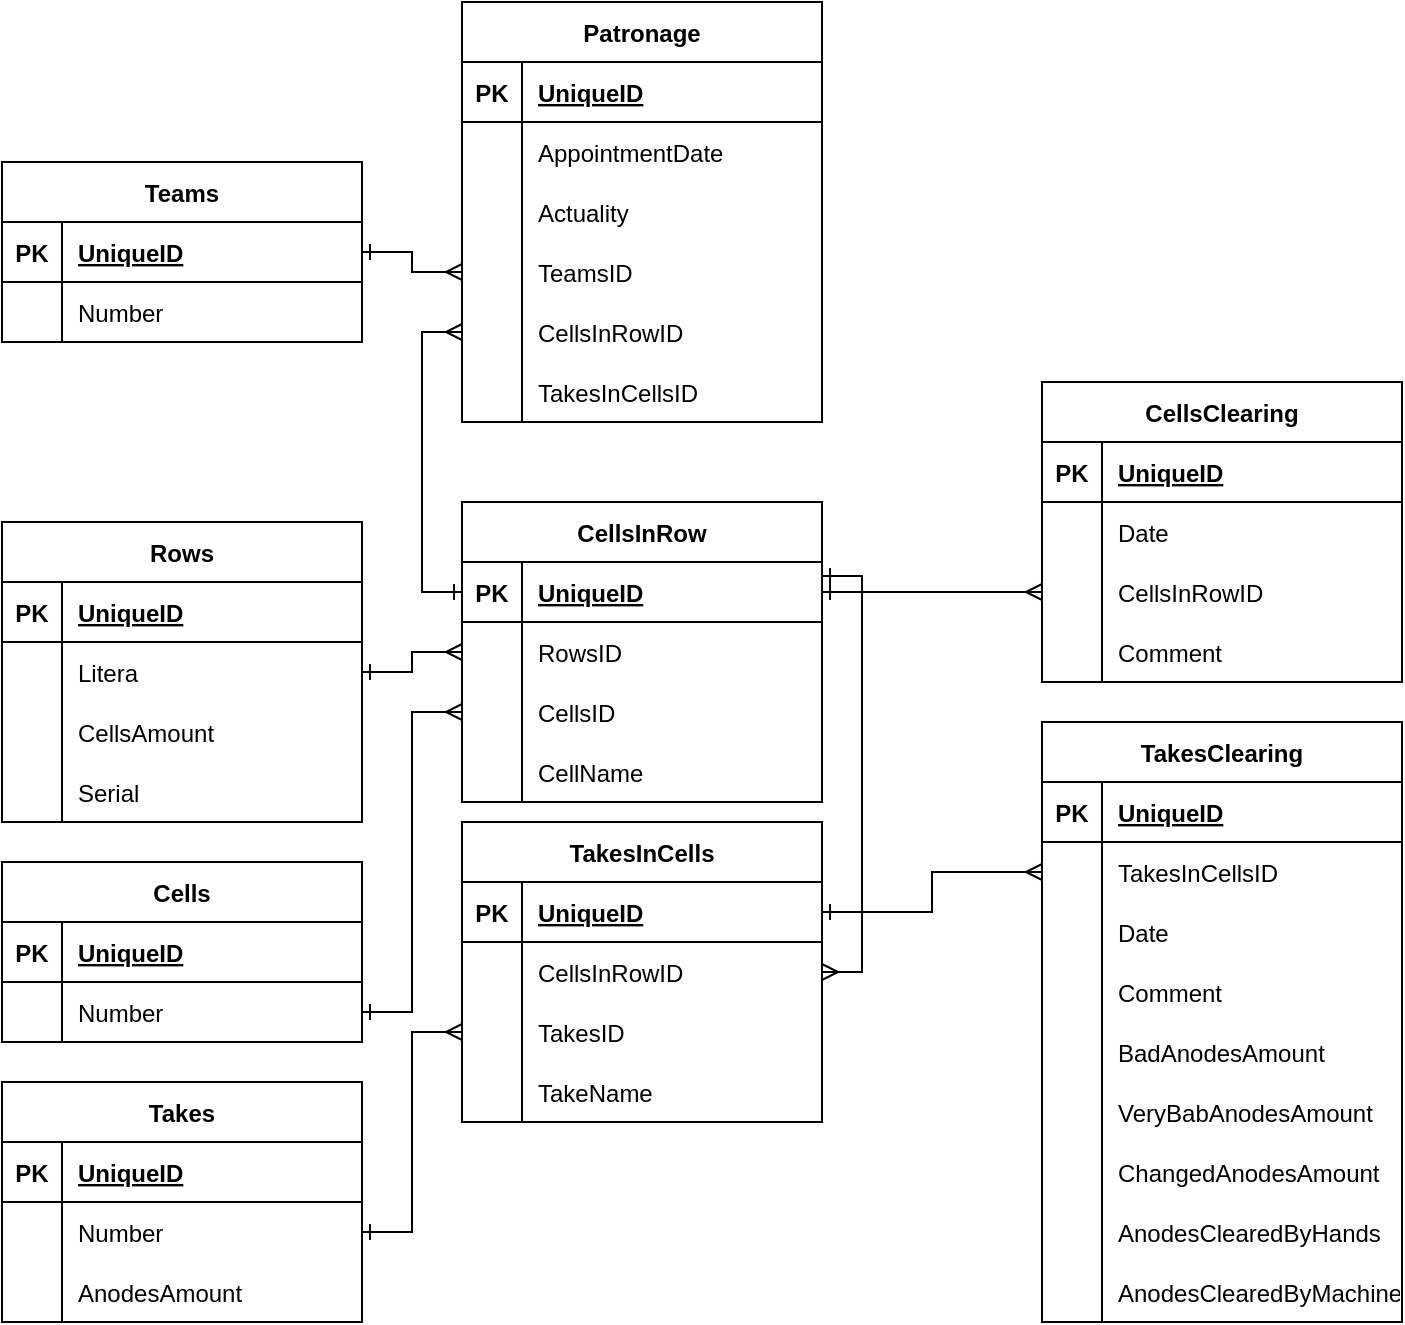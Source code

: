 <mxfile version="20.8.1" type="device"><diagram id="HlUlY2rUnMp3ZraIt11Z" name="Page-1"><mxGraphModel dx="2284" dy="1905" grid="1" gridSize="10" guides="1" tooltips="1" connect="1" arrows="1" fold="1" page="1" pageScale="1" pageWidth="850" pageHeight="1100" math="0" shadow="0"><root><mxCell id="0"/><mxCell id="1" parent="0"/><mxCell id="KPAQD9oM1XThjq1YBD4C-39" value="Rows" style="shape=table;startSize=30;container=1;collapsible=1;childLayout=tableLayout;fixedRows=1;rowLines=0;fontStyle=1;align=center;resizeLast=1;" vertex="1" parent="1"><mxGeometry x="-280" y="20" width="180" height="150" as="geometry"/></mxCell><mxCell id="KPAQD9oM1XThjq1YBD4C-40" value="" style="shape=tableRow;horizontal=0;startSize=0;swimlaneHead=0;swimlaneBody=0;fillColor=none;collapsible=0;dropTarget=0;points=[[0,0.5],[1,0.5]];portConstraint=eastwest;top=0;left=0;right=0;bottom=1;" vertex="1" parent="KPAQD9oM1XThjq1YBD4C-39"><mxGeometry y="30" width="180" height="30" as="geometry"/></mxCell><mxCell id="KPAQD9oM1XThjq1YBD4C-41" value="PK" style="shape=partialRectangle;connectable=0;fillColor=none;top=0;left=0;bottom=0;right=0;fontStyle=1;overflow=hidden;" vertex="1" parent="KPAQD9oM1XThjq1YBD4C-40"><mxGeometry width="30" height="30" as="geometry"><mxRectangle width="30" height="30" as="alternateBounds"/></mxGeometry></mxCell><mxCell id="KPAQD9oM1XThjq1YBD4C-42" value="UniqueID" style="shape=partialRectangle;connectable=0;fillColor=none;top=0;left=0;bottom=0;right=0;align=left;spacingLeft=6;fontStyle=5;overflow=hidden;" vertex="1" parent="KPAQD9oM1XThjq1YBD4C-40"><mxGeometry x="30" width="150" height="30" as="geometry"><mxRectangle width="150" height="30" as="alternateBounds"/></mxGeometry></mxCell><mxCell id="KPAQD9oM1XThjq1YBD4C-43" value="" style="shape=tableRow;horizontal=0;startSize=0;swimlaneHead=0;swimlaneBody=0;fillColor=none;collapsible=0;dropTarget=0;points=[[0,0.5],[1,0.5]];portConstraint=eastwest;top=0;left=0;right=0;bottom=0;" vertex="1" parent="KPAQD9oM1XThjq1YBD4C-39"><mxGeometry y="60" width="180" height="30" as="geometry"/></mxCell><mxCell id="KPAQD9oM1XThjq1YBD4C-44" value="" style="shape=partialRectangle;connectable=0;fillColor=none;top=0;left=0;bottom=0;right=0;editable=1;overflow=hidden;" vertex="1" parent="KPAQD9oM1XThjq1YBD4C-43"><mxGeometry width="30" height="30" as="geometry"><mxRectangle width="30" height="30" as="alternateBounds"/></mxGeometry></mxCell><mxCell id="KPAQD9oM1XThjq1YBD4C-45" value="Litera" style="shape=partialRectangle;connectable=0;fillColor=none;top=0;left=0;bottom=0;right=0;align=left;spacingLeft=6;overflow=hidden;" vertex="1" parent="KPAQD9oM1XThjq1YBD4C-43"><mxGeometry x="30" width="150" height="30" as="geometry"><mxRectangle width="150" height="30" as="alternateBounds"/></mxGeometry></mxCell><mxCell id="KPAQD9oM1XThjq1YBD4C-46" value="" style="shape=tableRow;horizontal=0;startSize=0;swimlaneHead=0;swimlaneBody=0;fillColor=none;collapsible=0;dropTarget=0;points=[[0,0.5],[1,0.5]];portConstraint=eastwest;top=0;left=0;right=0;bottom=0;" vertex="1" parent="KPAQD9oM1XThjq1YBD4C-39"><mxGeometry y="90" width="180" height="30" as="geometry"/></mxCell><mxCell id="KPAQD9oM1XThjq1YBD4C-47" value="" style="shape=partialRectangle;connectable=0;fillColor=none;top=0;left=0;bottom=0;right=0;editable=1;overflow=hidden;" vertex="1" parent="KPAQD9oM1XThjq1YBD4C-46"><mxGeometry width="30" height="30" as="geometry"><mxRectangle width="30" height="30" as="alternateBounds"/></mxGeometry></mxCell><mxCell id="KPAQD9oM1XThjq1YBD4C-48" value="CellsAmount" style="shape=partialRectangle;connectable=0;fillColor=none;top=0;left=0;bottom=0;right=0;align=left;spacingLeft=6;overflow=hidden;" vertex="1" parent="KPAQD9oM1XThjq1YBD4C-46"><mxGeometry x="30" width="150" height="30" as="geometry"><mxRectangle width="150" height="30" as="alternateBounds"/></mxGeometry></mxCell><mxCell id="KPAQD9oM1XThjq1YBD4C-49" value="" style="shape=tableRow;horizontal=0;startSize=0;swimlaneHead=0;swimlaneBody=0;fillColor=none;collapsible=0;dropTarget=0;points=[[0,0.5],[1,0.5]];portConstraint=eastwest;top=0;left=0;right=0;bottom=0;" vertex="1" parent="KPAQD9oM1XThjq1YBD4C-39"><mxGeometry y="120" width="180" height="30" as="geometry"/></mxCell><mxCell id="KPAQD9oM1XThjq1YBD4C-50" value="" style="shape=partialRectangle;connectable=0;fillColor=none;top=0;left=0;bottom=0;right=0;editable=1;overflow=hidden;" vertex="1" parent="KPAQD9oM1XThjq1YBD4C-49"><mxGeometry width="30" height="30" as="geometry"><mxRectangle width="30" height="30" as="alternateBounds"/></mxGeometry></mxCell><mxCell id="KPAQD9oM1XThjq1YBD4C-51" value="Serial" style="shape=partialRectangle;connectable=0;fillColor=none;top=0;left=0;bottom=0;right=0;align=left;spacingLeft=6;overflow=hidden;" vertex="1" parent="KPAQD9oM1XThjq1YBD4C-49"><mxGeometry x="30" width="150" height="30" as="geometry"><mxRectangle width="150" height="30" as="alternateBounds"/></mxGeometry></mxCell><mxCell id="KPAQD9oM1XThjq1YBD4C-52" value="Cells" style="shape=table;startSize=30;container=1;collapsible=1;childLayout=tableLayout;fixedRows=1;rowLines=0;fontStyle=1;align=center;resizeLast=1;" vertex="1" parent="1"><mxGeometry x="-280" y="190" width="180" height="90" as="geometry"/></mxCell><mxCell id="KPAQD9oM1XThjq1YBD4C-53" value="" style="shape=tableRow;horizontal=0;startSize=0;swimlaneHead=0;swimlaneBody=0;fillColor=none;collapsible=0;dropTarget=0;points=[[0,0.5],[1,0.5]];portConstraint=eastwest;top=0;left=0;right=0;bottom=1;" vertex="1" parent="KPAQD9oM1XThjq1YBD4C-52"><mxGeometry y="30" width="180" height="30" as="geometry"/></mxCell><mxCell id="KPAQD9oM1XThjq1YBD4C-54" value="PK" style="shape=partialRectangle;connectable=0;fillColor=none;top=0;left=0;bottom=0;right=0;fontStyle=1;overflow=hidden;" vertex="1" parent="KPAQD9oM1XThjq1YBD4C-53"><mxGeometry width="30" height="30" as="geometry"><mxRectangle width="30" height="30" as="alternateBounds"/></mxGeometry></mxCell><mxCell id="KPAQD9oM1XThjq1YBD4C-55" value="UniqueID" style="shape=partialRectangle;connectable=0;fillColor=none;top=0;left=0;bottom=0;right=0;align=left;spacingLeft=6;fontStyle=5;overflow=hidden;" vertex="1" parent="KPAQD9oM1XThjq1YBD4C-53"><mxGeometry x="30" width="150" height="30" as="geometry"><mxRectangle width="150" height="30" as="alternateBounds"/></mxGeometry></mxCell><mxCell id="KPAQD9oM1XThjq1YBD4C-56" value="" style="shape=tableRow;horizontal=0;startSize=0;swimlaneHead=0;swimlaneBody=0;fillColor=none;collapsible=0;dropTarget=0;points=[[0,0.5],[1,0.5]];portConstraint=eastwest;top=0;left=0;right=0;bottom=0;" vertex="1" parent="KPAQD9oM1XThjq1YBD4C-52"><mxGeometry y="60" width="180" height="30" as="geometry"/></mxCell><mxCell id="KPAQD9oM1XThjq1YBD4C-57" value="" style="shape=partialRectangle;connectable=0;fillColor=none;top=0;left=0;bottom=0;right=0;editable=1;overflow=hidden;" vertex="1" parent="KPAQD9oM1XThjq1YBD4C-56"><mxGeometry width="30" height="30" as="geometry"><mxRectangle width="30" height="30" as="alternateBounds"/></mxGeometry></mxCell><mxCell id="KPAQD9oM1XThjq1YBD4C-58" value="Number" style="shape=partialRectangle;connectable=0;fillColor=none;top=0;left=0;bottom=0;right=0;align=left;spacingLeft=6;overflow=hidden;" vertex="1" parent="KPAQD9oM1XThjq1YBD4C-56"><mxGeometry x="30" width="150" height="30" as="geometry"><mxRectangle width="150" height="30" as="alternateBounds"/></mxGeometry></mxCell><mxCell id="KPAQD9oM1XThjq1YBD4C-65" value="Takes" style="shape=table;startSize=30;container=1;collapsible=1;childLayout=tableLayout;fixedRows=1;rowLines=0;fontStyle=1;align=center;resizeLast=1;" vertex="1" parent="1"><mxGeometry x="-280" y="300" width="180" height="120" as="geometry"/></mxCell><mxCell id="KPAQD9oM1XThjq1YBD4C-66" value="" style="shape=tableRow;horizontal=0;startSize=0;swimlaneHead=0;swimlaneBody=0;fillColor=none;collapsible=0;dropTarget=0;points=[[0,0.5],[1,0.5]];portConstraint=eastwest;top=0;left=0;right=0;bottom=1;" vertex="1" parent="KPAQD9oM1XThjq1YBD4C-65"><mxGeometry y="30" width="180" height="30" as="geometry"/></mxCell><mxCell id="KPAQD9oM1XThjq1YBD4C-67" value="PK" style="shape=partialRectangle;connectable=0;fillColor=none;top=0;left=0;bottom=0;right=0;fontStyle=1;overflow=hidden;" vertex="1" parent="KPAQD9oM1XThjq1YBD4C-66"><mxGeometry width="30" height="30" as="geometry"><mxRectangle width="30" height="30" as="alternateBounds"/></mxGeometry></mxCell><mxCell id="KPAQD9oM1XThjq1YBD4C-68" value="UniqueID" style="shape=partialRectangle;connectable=0;fillColor=none;top=0;left=0;bottom=0;right=0;align=left;spacingLeft=6;fontStyle=5;overflow=hidden;" vertex="1" parent="KPAQD9oM1XThjq1YBD4C-66"><mxGeometry x="30" width="150" height="30" as="geometry"><mxRectangle width="150" height="30" as="alternateBounds"/></mxGeometry></mxCell><mxCell id="KPAQD9oM1XThjq1YBD4C-69" value="" style="shape=tableRow;horizontal=0;startSize=0;swimlaneHead=0;swimlaneBody=0;fillColor=none;collapsible=0;dropTarget=0;points=[[0,0.5],[1,0.5]];portConstraint=eastwest;top=0;left=0;right=0;bottom=0;" vertex="1" parent="KPAQD9oM1XThjq1YBD4C-65"><mxGeometry y="60" width="180" height="30" as="geometry"/></mxCell><mxCell id="KPAQD9oM1XThjq1YBD4C-70" value="" style="shape=partialRectangle;connectable=0;fillColor=none;top=0;left=0;bottom=0;right=0;editable=1;overflow=hidden;" vertex="1" parent="KPAQD9oM1XThjq1YBD4C-69"><mxGeometry width="30" height="30" as="geometry"><mxRectangle width="30" height="30" as="alternateBounds"/></mxGeometry></mxCell><mxCell id="KPAQD9oM1XThjq1YBD4C-71" value="Number" style="shape=partialRectangle;connectable=0;fillColor=none;top=0;left=0;bottom=0;right=0;align=left;spacingLeft=6;overflow=hidden;" vertex="1" parent="KPAQD9oM1XThjq1YBD4C-69"><mxGeometry x="30" width="150" height="30" as="geometry"><mxRectangle width="150" height="30" as="alternateBounds"/></mxGeometry></mxCell><mxCell id="KPAQD9oM1XThjq1YBD4C-72" value="" style="shape=tableRow;horizontal=0;startSize=0;swimlaneHead=0;swimlaneBody=0;fillColor=none;collapsible=0;dropTarget=0;points=[[0,0.5],[1,0.5]];portConstraint=eastwest;top=0;left=0;right=0;bottom=0;" vertex="1" parent="KPAQD9oM1XThjq1YBD4C-65"><mxGeometry y="90" width="180" height="30" as="geometry"/></mxCell><mxCell id="KPAQD9oM1XThjq1YBD4C-73" value="" style="shape=partialRectangle;connectable=0;fillColor=none;top=0;left=0;bottom=0;right=0;editable=1;overflow=hidden;" vertex="1" parent="KPAQD9oM1XThjq1YBD4C-72"><mxGeometry width="30" height="30" as="geometry"><mxRectangle width="30" height="30" as="alternateBounds"/></mxGeometry></mxCell><mxCell id="KPAQD9oM1XThjq1YBD4C-74" value="AnodesAmount" style="shape=partialRectangle;connectable=0;fillColor=none;top=0;left=0;bottom=0;right=0;align=left;spacingLeft=6;overflow=hidden;" vertex="1" parent="KPAQD9oM1XThjq1YBD4C-72"><mxGeometry x="30" width="150" height="30" as="geometry"><mxRectangle width="150" height="30" as="alternateBounds"/></mxGeometry></mxCell><mxCell id="KPAQD9oM1XThjq1YBD4C-78" value="Teams" style="shape=table;startSize=30;container=1;collapsible=1;childLayout=tableLayout;fixedRows=1;rowLines=0;fontStyle=1;align=center;resizeLast=1;" vertex="1" parent="1"><mxGeometry x="-280" y="-160" width="180" height="90" as="geometry"/></mxCell><mxCell id="KPAQD9oM1XThjq1YBD4C-79" value="" style="shape=tableRow;horizontal=0;startSize=0;swimlaneHead=0;swimlaneBody=0;fillColor=none;collapsible=0;dropTarget=0;points=[[0,0.5],[1,0.5]];portConstraint=eastwest;top=0;left=0;right=0;bottom=1;" vertex="1" parent="KPAQD9oM1XThjq1YBD4C-78"><mxGeometry y="30" width="180" height="30" as="geometry"/></mxCell><mxCell id="KPAQD9oM1XThjq1YBD4C-80" value="PK" style="shape=partialRectangle;connectable=0;fillColor=none;top=0;left=0;bottom=0;right=0;fontStyle=1;overflow=hidden;" vertex="1" parent="KPAQD9oM1XThjq1YBD4C-79"><mxGeometry width="30" height="30" as="geometry"><mxRectangle width="30" height="30" as="alternateBounds"/></mxGeometry></mxCell><mxCell id="KPAQD9oM1XThjq1YBD4C-81" value="UniqueID" style="shape=partialRectangle;connectable=0;fillColor=none;top=0;left=0;bottom=0;right=0;align=left;spacingLeft=6;fontStyle=5;overflow=hidden;" vertex="1" parent="KPAQD9oM1XThjq1YBD4C-79"><mxGeometry x="30" width="150" height="30" as="geometry"><mxRectangle width="150" height="30" as="alternateBounds"/></mxGeometry></mxCell><mxCell id="KPAQD9oM1XThjq1YBD4C-82" value="" style="shape=tableRow;horizontal=0;startSize=0;swimlaneHead=0;swimlaneBody=0;fillColor=none;collapsible=0;dropTarget=0;points=[[0,0.5],[1,0.5]];portConstraint=eastwest;top=0;left=0;right=0;bottom=0;" vertex="1" parent="KPAQD9oM1XThjq1YBD4C-78"><mxGeometry y="60" width="180" height="30" as="geometry"/></mxCell><mxCell id="KPAQD9oM1XThjq1YBD4C-83" value="" style="shape=partialRectangle;connectable=0;fillColor=none;top=0;left=0;bottom=0;right=0;editable=1;overflow=hidden;" vertex="1" parent="KPAQD9oM1XThjq1YBD4C-82"><mxGeometry width="30" height="30" as="geometry"><mxRectangle width="30" height="30" as="alternateBounds"/></mxGeometry></mxCell><mxCell id="KPAQD9oM1XThjq1YBD4C-84" value="Number" style="shape=partialRectangle;connectable=0;fillColor=none;top=0;left=0;bottom=0;right=0;align=left;spacingLeft=6;overflow=hidden;" vertex="1" parent="KPAQD9oM1XThjq1YBD4C-82"><mxGeometry x="30" width="150" height="30" as="geometry"><mxRectangle width="150" height="30" as="alternateBounds"/></mxGeometry></mxCell><mxCell id="KPAQD9oM1XThjq1YBD4C-91" value="Patronage" style="shape=table;startSize=30;container=1;collapsible=1;childLayout=tableLayout;fixedRows=1;rowLines=0;fontStyle=1;align=center;resizeLast=1;" vertex="1" parent="1"><mxGeometry x="-50" y="-240" width="180" height="210" as="geometry"/></mxCell><mxCell id="KPAQD9oM1XThjq1YBD4C-92" value="" style="shape=tableRow;horizontal=0;startSize=0;swimlaneHead=0;swimlaneBody=0;fillColor=none;collapsible=0;dropTarget=0;points=[[0,0.5],[1,0.5]];portConstraint=eastwest;top=0;left=0;right=0;bottom=1;" vertex="1" parent="KPAQD9oM1XThjq1YBD4C-91"><mxGeometry y="30" width="180" height="30" as="geometry"/></mxCell><mxCell id="KPAQD9oM1XThjq1YBD4C-93" value="PK" style="shape=partialRectangle;connectable=0;fillColor=none;top=0;left=0;bottom=0;right=0;fontStyle=1;overflow=hidden;" vertex="1" parent="KPAQD9oM1XThjq1YBD4C-92"><mxGeometry width="30" height="30" as="geometry"><mxRectangle width="30" height="30" as="alternateBounds"/></mxGeometry></mxCell><mxCell id="KPAQD9oM1XThjq1YBD4C-94" value="UniqueID" style="shape=partialRectangle;connectable=0;fillColor=none;top=0;left=0;bottom=0;right=0;align=left;spacingLeft=6;fontStyle=5;overflow=hidden;" vertex="1" parent="KPAQD9oM1XThjq1YBD4C-92"><mxGeometry x="30" width="150" height="30" as="geometry"><mxRectangle width="150" height="30" as="alternateBounds"/></mxGeometry></mxCell><mxCell id="KPAQD9oM1XThjq1YBD4C-95" value="" style="shape=tableRow;horizontal=0;startSize=0;swimlaneHead=0;swimlaneBody=0;fillColor=none;collapsible=0;dropTarget=0;points=[[0,0.5],[1,0.5]];portConstraint=eastwest;top=0;left=0;right=0;bottom=0;" vertex="1" parent="KPAQD9oM1XThjq1YBD4C-91"><mxGeometry y="60" width="180" height="30" as="geometry"/></mxCell><mxCell id="KPAQD9oM1XThjq1YBD4C-96" value="" style="shape=partialRectangle;connectable=0;fillColor=none;top=0;left=0;bottom=0;right=0;editable=1;overflow=hidden;" vertex="1" parent="KPAQD9oM1XThjq1YBD4C-95"><mxGeometry width="30" height="30" as="geometry"><mxRectangle width="30" height="30" as="alternateBounds"/></mxGeometry></mxCell><mxCell id="KPAQD9oM1XThjq1YBD4C-97" value="AppointmentDate" style="shape=partialRectangle;connectable=0;fillColor=none;top=0;left=0;bottom=0;right=0;align=left;spacingLeft=6;overflow=hidden;" vertex="1" parent="KPAQD9oM1XThjq1YBD4C-95"><mxGeometry x="30" width="150" height="30" as="geometry"><mxRectangle width="150" height="30" as="alternateBounds"/></mxGeometry></mxCell><mxCell id="KPAQD9oM1XThjq1YBD4C-98" value="" style="shape=tableRow;horizontal=0;startSize=0;swimlaneHead=0;swimlaneBody=0;fillColor=none;collapsible=0;dropTarget=0;points=[[0,0.5],[1,0.5]];portConstraint=eastwest;top=0;left=0;right=0;bottom=0;" vertex="1" parent="KPAQD9oM1XThjq1YBD4C-91"><mxGeometry y="90" width="180" height="30" as="geometry"/></mxCell><mxCell id="KPAQD9oM1XThjq1YBD4C-99" value="" style="shape=partialRectangle;connectable=0;fillColor=none;top=0;left=0;bottom=0;right=0;editable=1;overflow=hidden;" vertex="1" parent="KPAQD9oM1XThjq1YBD4C-98"><mxGeometry width="30" height="30" as="geometry"><mxRectangle width="30" height="30" as="alternateBounds"/></mxGeometry></mxCell><mxCell id="KPAQD9oM1XThjq1YBD4C-100" value="Actuality" style="shape=partialRectangle;connectable=0;fillColor=none;top=0;left=0;bottom=0;right=0;align=left;spacingLeft=6;overflow=hidden;" vertex="1" parent="KPAQD9oM1XThjq1YBD4C-98"><mxGeometry x="30" width="150" height="30" as="geometry"><mxRectangle width="150" height="30" as="alternateBounds"/></mxGeometry></mxCell><mxCell id="KPAQD9oM1XThjq1YBD4C-101" value="" style="shape=tableRow;horizontal=0;startSize=0;swimlaneHead=0;swimlaneBody=0;fillColor=none;collapsible=0;dropTarget=0;points=[[0,0.5],[1,0.5]];portConstraint=eastwest;top=0;left=0;right=0;bottom=0;" vertex="1" parent="KPAQD9oM1XThjq1YBD4C-91"><mxGeometry y="120" width="180" height="30" as="geometry"/></mxCell><mxCell id="KPAQD9oM1XThjq1YBD4C-102" value="" style="shape=partialRectangle;connectable=0;fillColor=none;top=0;left=0;bottom=0;right=0;editable=1;overflow=hidden;" vertex="1" parent="KPAQD9oM1XThjq1YBD4C-101"><mxGeometry width="30" height="30" as="geometry"><mxRectangle width="30" height="30" as="alternateBounds"/></mxGeometry></mxCell><mxCell id="KPAQD9oM1XThjq1YBD4C-103" value="TeamsID" style="shape=partialRectangle;connectable=0;fillColor=none;top=0;left=0;bottom=0;right=0;align=left;spacingLeft=6;overflow=hidden;" vertex="1" parent="KPAQD9oM1XThjq1YBD4C-101"><mxGeometry x="30" width="150" height="30" as="geometry"><mxRectangle width="150" height="30" as="alternateBounds"/></mxGeometry></mxCell><mxCell id="KPAQD9oM1XThjq1YBD4C-105" value="" style="shape=tableRow;horizontal=0;startSize=0;swimlaneHead=0;swimlaneBody=0;fillColor=none;collapsible=0;dropTarget=0;points=[[0,0.5],[1,0.5]];portConstraint=eastwest;top=0;left=0;right=0;bottom=0;" vertex="1" parent="KPAQD9oM1XThjq1YBD4C-91"><mxGeometry y="150" width="180" height="30" as="geometry"/></mxCell><mxCell id="KPAQD9oM1XThjq1YBD4C-106" value="" style="shape=partialRectangle;connectable=0;fillColor=none;top=0;left=0;bottom=0;right=0;editable=1;overflow=hidden;" vertex="1" parent="KPAQD9oM1XThjq1YBD4C-105"><mxGeometry width="30" height="30" as="geometry"><mxRectangle width="30" height="30" as="alternateBounds"/></mxGeometry></mxCell><mxCell id="KPAQD9oM1XThjq1YBD4C-107" value="CellsInRowID" style="shape=partialRectangle;connectable=0;fillColor=none;top=0;left=0;bottom=0;right=0;align=left;spacingLeft=6;overflow=hidden;" vertex="1" parent="KPAQD9oM1XThjq1YBD4C-105"><mxGeometry x="30" width="150" height="30" as="geometry"><mxRectangle width="150" height="30" as="alternateBounds"/></mxGeometry></mxCell><mxCell id="KPAQD9oM1XThjq1YBD4C-124" value="" style="shape=tableRow;horizontal=0;startSize=0;swimlaneHead=0;swimlaneBody=0;fillColor=none;collapsible=0;dropTarget=0;points=[[0,0.5],[1,0.5]];portConstraint=eastwest;top=0;left=0;right=0;bottom=0;" vertex="1" parent="KPAQD9oM1XThjq1YBD4C-91"><mxGeometry y="180" width="180" height="30" as="geometry"/></mxCell><mxCell id="KPAQD9oM1XThjq1YBD4C-125" value="" style="shape=partialRectangle;connectable=0;fillColor=none;top=0;left=0;bottom=0;right=0;editable=1;overflow=hidden;" vertex="1" parent="KPAQD9oM1XThjq1YBD4C-124"><mxGeometry width="30" height="30" as="geometry"><mxRectangle width="30" height="30" as="alternateBounds"/></mxGeometry></mxCell><mxCell id="KPAQD9oM1XThjq1YBD4C-126" value="TakesInCellsID" style="shape=partialRectangle;connectable=0;fillColor=none;top=0;left=0;bottom=0;right=0;align=left;spacingLeft=6;overflow=hidden;" vertex="1" parent="KPAQD9oM1XThjq1YBD4C-124"><mxGeometry x="30" width="150" height="30" as="geometry"><mxRectangle width="150" height="30" as="alternateBounds"/></mxGeometry></mxCell><mxCell id="KPAQD9oM1XThjq1YBD4C-104" style="edgeStyle=orthogonalEdgeStyle;rounded=0;orthogonalLoop=1;jettySize=auto;html=1;exitX=1;exitY=0.5;exitDx=0;exitDy=0;entryX=0;entryY=0.5;entryDx=0;entryDy=0;startArrow=ERone;startFill=0;endArrow=ERmany;endFill=0;" edge="1" parent="1" source="KPAQD9oM1XThjq1YBD4C-79" target="KPAQD9oM1XThjq1YBD4C-101"><mxGeometry relative="1" as="geometry"/></mxCell><mxCell id="KPAQD9oM1XThjq1YBD4C-108" value="TakesInCells" style="shape=table;startSize=30;container=1;collapsible=1;childLayout=tableLayout;fixedRows=1;rowLines=0;fontStyle=1;align=center;resizeLast=1;" vertex="1" parent="1"><mxGeometry x="-50" y="170" width="180" height="150" as="geometry"/></mxCell><mxCell id="KPAQD9oM1XThjq1YBD4C-109" value="" style="shape=tableRow;horizontal=0;startSize=0;swimlaneHead=0;swimlaneBody=0;fillColor=none;collapsible=0;dropTarget=0;points=[[0,0.5],[1,0.5]];portConstraint=eastwest;top=0;left=0;right=0;bottom=1;" vertex="1" parent="KPAQD9oM1XThjq1YBD4C-108"><mxGeometry y="30" width="180" height="30" as="geometry"/></mxCell><mxCell id="KPAQD9oM1XThjq1YBD4C-110" value="PK" style="shape=partialRectangle;connectable=0;fillColor=none;top=0;left=0;bottom=0;right=0;fontStyle=1;overflow=hidden;" vertex="1" parent="KPAQD9oM1XThjq1YBD4C-109"><mxGeometry width="30" height="30" as="geometry"><mxRectangle width="30" height="30" as="alternateBounds"/></mxGeometry></mxCell><mxCell id="KPAQD9oM1XThjq1YBD4C-111" value="UniqueID" style="shape=partialRectangle;connectable=0;fillColor=none;top=0;left=0;bottom=0;right=0;align=left;spacingLeft=6;fontStyle=5;overflow=hidden;" vertex="1" parent="KPAQD9oM1XThjq1YBD4C-109"><mxGeometry x="30" width="150" height="30" as="geometry"><mxRectangle width="150" height="30" as="alternateBounds"/></mxGeometry></mxCell><mxCell id="KPAQD9oM1XThjq1YBD4C-112" value="" style="shape=tableRow;horizontal=0;startSize=0;swimlaneHead=0;swimlaneBody=0;fillColor=none;collapsible=0;dropTarget=0;points=[[0,0.5],[1,0.5]];portConstraint=eastwest;top=0;left=0;right=0;bottom=0;" vertex="1" parent="KPAQD9oM1XThjq1YBD4C-108"><mxGeometry y="60" width="180" height="30" as="geometry"/></mxCell><mxCell id="KPAQD9oM1XThjq1YBD4C-113" value="" style="shape=partialRectangle;connectable=0;fillColor=none;top=0;left=0;bottom=0;right=0;editable=1;overflow=hidden;" vertex="1" parent="KPAQD9oM1XThjq1YBD4C-112"><mxGeometry width="30" height="30" as="geometry"><mxRectangle width="30" height="30" as="alternateBounds"/></mxGeometry></mxCell><mxCell id="KPAQD9oM1XThjq1YBD4C-114" value="CellsInRowID" style="shape=partialRectangle;connectable=0;fillColor=none;top=0;left=0;bottom=0;right=0;align=left;spacingLeft=6;overflow=hidden;" vertex="1" parent="KPAQD9oM1XThjq1YBD4C-112"><mxGeometry x="30" width="150" height="30" as="geometry"><mxRectangle width="150" height="30" as="alternateBounds"/></mxGeometry></mxCell><mxCell id="KPAQD9oM1XThjq1YBD4C-115" value="" style="shape=tableRow;horizontal=0;startSize=0;swimlaneHead=0;swimlaneBody=0;fillColor=none;collapsible=0;dropTarget=0;points=[[0,0.5],[1,0.5]];portConstraint=eastwest;top=0;left=0;right=0;bottom=0;" vertex="1" parent="KPAQD9oM1XThjq1YBD4C-108"><mxGeometry y="90" width="180" height="30" as="geometry"/></mxCell><mxCell id="KPAQD9oM1XThjq1YBD4C-116" value="" style="shape=partialRectangle;connectable=0;fillColor=none;top=0;left=0;bottom=0;right=0;editable=1;overflow=hidden;" vertex="1" parent="KPAQD9oM1XThjq1YBD4C-115"><mxGeometry width="30" height="30" as="geometry"><mxRectangle width="30" height="30" as="alternateBounds"/></mxGeometry></mxCell><mxCell id="KPAQD9oM1XThjq1YBD4C-117" value="TakesID" style="shape=partialRectangle;connectable=0;fillColor=none;top=0;left=0;bottom=0;right=0;align=left;spacingLeft=6;overflow=hidden;" vertex="1" parent="KPAQD9oM1XThjq1YBD4C-115"><mxGeometry x="30" width="150" height="30" as="geometry"><mxRectangle width="150" height="30" as="alternateBounds"/></mxGeometry></mxCell><mxCell id="KPAQD9oM1XThjq1YBD4C-118" value="" style="shape=tableRow;horizontal=0;startSize=0;swimlaneHead=0;swimlaneBody=0;fillColor=none;collapsible=0;dropTarget=0;points=[[0,0.5],[1,0.5]];portConstraint=eastwest;top=0;left=0;right=0;bottom=0;" vertex="1" parent="KPAQD9oM1XThjq1YBD4C-108"><mxGeometry y="120" width="180" height="30" as="geometry"/></mxCell><mxCell id="KPAQD9oM1XThjq1YBD4C-119" value="" style="shape=partialRectangle;connectable=0;fillColor=none;top=0;left=0;bottom=0;right=0;editable=1;overflow=hidden;" vertex="1" parent="KPAQD9oM1XThjq1YBD4C-118"><mxGeometry width="30" height="30" as="geometry"><mxRectangle width="30" height="30" as="alternateBounds"/></mxGeometry></mxCell><mxCell id="KPAQD9oM1XThjq1YBD4C-120" value="TakeName" style="shape=partialRectangle;connectable=0;fillColor=none;top=0;left=0;bottom=0;right=0;align=left;spacingLeft=6;overflow=hidden;" vertex="1" parent="KPAQD9oM1XThjq1YBD4C-118"><mxGeometry x="30" width="150" height="30" as="geometry"><mxRectangle width="150" height="30" as="alternateBounds"/></mxGeometry></mxCell><mxCell id="KPAQD9oM1XThjq1YBD4C-121" style="edgeStyle=orthogonalEdgeStyle;rounded=0;orthogonalLoop=1;jettySize=auto;html=1;exitX=1;exitY=0.233;exitDx=0;exitDy=0;entryX=1;entryY=0.5;entryDx=0;entryDy=0;startArrow=ERone;startFill=0;endArrow=ERmany;endFill=0;exitPerimeter=0;" edge="1" parent="1" source="KPAQD9oM1XThjq1YBD4C-128" target="KPAQD9oM1XThjq1YBD4C-112"><mxGeometry relative="1" as="geometry"/></mxCell><mxCell id="KPAQD9oM1XThjq1YBD4C-127" value="CellsInRow" style="shape=table;startSize=30;container=1;collapsible=1;childLayout=tableLayout;fixedRows=1;rowLines=0;fontStyle=1;align=center;resizeLast=1;" vertex="1" parent="1"><mxGeometry x="-50" y="10" width="180" height="150" as="geometry"/></mxCell><mxCell id="KPAQD9oM1XThjq1YBD4C-128" value="" style="shape=tableRow;horizontal=0;startSize=0;swimlaneHead=0;swimlaneBody=0;fillColor=none;collapsible=0;dropTarget=0;points=[[0,0.5],[1,0.5]];portConstraint=eastwest;top=0;left=0;right=0;bottom=1;" vertex="1" parent="KPAQD9oM1XThjq1YBD4C-127"><mxGeometry y="30" width="180" height="30" as="geometry"/></mxCell><mxCell id="KPAQD9oM1XThjq1YBD4C-129" value="PK" style="shape=partialRectangle;connectable=0;fillColor=none;top=0;left=0;bottom=0;right=0;fontStyle=1;overflow=hidden;" vertex="1" parent="KPAQD9oM1XThjq1YBD4C-128"><mxGeometry width="30" height="30" as="geometry"><mxRectangle width="30" height="30" as="alternateBounds"/></mxGeometry></mxCell><mxCell id="KPAQD9oM1XThjq1YBD4C-130" value="UniqueID" style="shape=partialRectangle;connectable=0;fillColor=none;top=0;left=0;bottom=0;right=0;align=left;spacingLeft=6;fontStyle=5;overflow=hidden;" vertex="1" parent="KPAQD9oM1XThjq1YBD4C-128"><mxGeometry x="30" width="150" height="30" as="geometry"><mxRectangle width="150" height="30" as="alternateBounds"/></mxGeometry></mxCell><mxCell id="KPAQD9oM1XThjq1YBD4C-131" value="" style="shape=tableRow;horizontal=0;startSize=0;swimlaneHead=0;swimlaneBody=0;fillColor=none;collapsible=0;dropTarget=0;points=[[0,0.5],[1,0.5]];portConstraint=eastwest;top=0;left=0;right=0;bottom=0;" vertex="1" parent="KPAQD9oM1XThjq1YBD4C-127"><mxGeometry y="60" width="180" height="30" as="geometry"/></mxCell><mxCell id="KPAQD9oM1XThjq1YBD4C-132" value="" style="shape=partialRectangle;connectable=0;fillColor=none;top=0;left=0;bottom=0;right=0;editable=1;overflow=hidden;" vertex="1" parent="KPAQD9oM1XThjq1YBD4C-131"><mxGeometry width="30" height="30" as="geometry"><mxRectangle width="30" height="30" as="alternateBounds"/></mxGeometry></mxCell><mxCell id="KPAQD9oM1XThjq1YBD4C-133" value="RowsID" style="shape=partialRectangle;connectable=0;fillColor=none;top=0;left=0;bottom=0;right=0;align=left;spacingLeft=6;overflow=hidden;" vertex="1" parent="KPAQD9oM1XThjq1YBD4C-131"><mxGeometry x="30" width="150" height="30" as="geometry"><mxRectangle width="150" height="30" as="alternateBounds"/></mxGeometry></mxCell><mxCell id="KPAQD9oM1XThjq1YBD4C-134" value="" style="shape=tableRow;horizontal=0;startSize=0;swimlaneHead=0;swimlaneBody=0;fillColor=none;collapsible=0;dropTarget=0;points=[[0,0.5],[1,0.5]];portConstraint=eastwest;top=0;left=0;right=0;bottom=0;" vertex="1" parent="KPAQD9oM1XThjq1YBD4C-127"><mxGeometry y="90" width="180" height="30" as="geometry"/></mxCell><mxCell id="KPAQD9oM1XThjq1YBD4C-135" value="" style="shape=partialRectangle;connectable=0;fillColor=none;top=0;left=0;bottom=0;right=0;editable=1;overflow=hidden;" vertex="1" parent="KPAQD9oM1XThjq1YBD4C-134"><mxGeometry width="30" height="30" as="geometry"><mxRectangle width="30" height="30" as="alternateBounds"/></mxGeometry></mxCell><mxCell id="KPAQD9oM1XThjq1YBD4C-136" value="CellsID" style="shape=partialRectangle;connectable=0;fillColor=none;top=0;left=0;bottom=0;right=0;align=left;spacingLeft=6;overflow=hidden;" vertex="1" parent="KPAQD9oM1XThjq1YBD4C-134"><mxGeometry x="30" width="150" height="30" as="geometry"><mxRectangle width="150" height="30" as="alternateBounds"/></mxGeometry></mxCell><mxCell id="KPAQD9oM1XThjq1YBD4C-211" value="" style="shape=tableRow;horizontal=0;startSize=0;swimlaneHead=0;swimlaneBody=0;fillColor=none;collapsible=0;dropTarget=0;points=[[0,0.5],[1,0.5]];portConstraint=eastwest;top=0;left=0;right=0;bottom=0;" vertex="1" parent="KPAQD9oM1XThjq1YBD4C-127"><mxGeometry y="120" width="180" height="30" as="geometry"/></mxCell><mxCell id="KPAQD9oM1XThjq1YBD4C-212" value="" style="shape=partialRectangle;connectable=0;fillColor=none;top=0;left=0;bottom=0;right=0;editable=1;overflow=hidden;" vertex="1" parent="KPAQD9oM1XThjq1YBD4C-211"><mxGeometry width="30" height="30" as="geometry"><mxRectangle width="30" height="30" as="alternateBounds"/></mxGeometry></mxCell><mxCell id="KPAQD9oM1XThjq1YBD4C-213" value="CellName" style="shape=partialRectangle;connectable=0;fillColor=none;top=0;left=0;bottom=0;right=0;align=left;spacingLeft=6;overflow=hidden;" vertex="1" parent="KPAQD9oM1XThjq1YBD4C-211"><mxGeometry x="30" width="150" height="30" as="geometry"><mxRectangle width="150" height="30" as="alternateBounds"/></mxGeometry></mxCell><mxCell id="KPAQD9oM1XThjq1YBD4C-140" style="edgeStyle=orthogonalEdgeStyle;rounded=0;orthogonalLoop=1;jettySize=auto;html=1;exitX=1;exitY=0.5;exitDx=0;exitDy=0;entryX=0;entryY=0.5;entryDx=0;entryDy=0;endArrow=ERmany;endFill=0;startArrow=ERone;startFill=0;" edge="1" parent="1" source="KPAQD9oM1XThjq1YBD4C-43" target="KPAQD9oM1XThjq1YBD4C-131"><mxGeometry relative="1" as="geometry"/></mxCell><mxCell id="KPAQD9oM1XThjq1YBD4C-142" style="edgeStyle=orthogonalEdgeStyle;rounded=0;orthogonalLoop=1;jettySize=auto;html=1;exitX=1;exitY=0.5;exitDx=0;exitDy=0;entryX=0;entryY=0.5;entryDx=0;entryDy=0;endArrow=ERmany;endFill=0;startArrow=ERone;startFill=0;" edge="1" parent="1" source="KPAQD9oM1XThjq1YBD4C-56" target="KPAQD9oM1XThjq1YBD4C-134"><mxGeometry relative="1" as="geometry"><mxPoint x="-170" y="400" as="sourcePoint"/><mxPoint x="-70" y="540" as="targetPoint"/></mxGeometry></mxCell><mxCell id="KPAQD9oM1XThjq1YBD4C-144" value="CellsClearing" style="shape=table;startSize=30;container=1;collapsible=1;childLayout=tableLayout;fixedRows=1;rowLines=0;fontStyle=1;align=center;resizeLast=1;" vertex="1" parent="1"><mxGeometry x="240" y="-50" width="180" height="150" as="geometry"/></mxCell><mxCell id="KPAQD9oM1XThjq1YBD4C-145" value="" style="shape=tableRow;horizontal=0;startSize=0;swimlaneHead=0;swimlaneBody=0;fillColor=none;collapsible=0;dropTarget=0;points=[[0,0.5],[1,0.5]];portConstraint=eastwest;top=0;left=0;right=0;bottom=1;" vertex="1" parent="KPAQD9oM1XThjq1YBD4C-144"><mxGeometry y="30" width="180" height="30" as="geometry"/></mxCell><mxCell id="KPAQD9oM1XThjq1YBD4C-146" value="PK" style="shape=partialRectangle;connectable=0;fillColor=none;top=0;left=0;bottom=0;right=0;fontStyle=1;overflow=hidden;" vertex="1" parent="KPAQD9oM1XThjq1YBD4C-145"><mxGeometry width="30" height="30" as="geometry"><mxRectangle width="30" height="30" as="alternateBounds"/></mxGeometry></mxCell><mxCell id="KPAQD9oM1XThjq1YBD4C-147" value="UniqueID" style="shape=partialRectangle;connectable=0;fillColor=none;top=0;left=0;bottom=0;right=0;align=left;spacingLeft=6;fontStyle=5;overflow=hidden;" vertex="1" parent="KPAQD9oM1XThjq1YBD4C-145"><mxGeometry x="30" width="150" height="30" as="geometry"><mxRectangle width="150" height="30" as="alternateBounds"/></mxGeometry></mxCell><mxCell id="KPAQD9oM1XThjq1YBD4C-148" value="" style="shape=tableRow;horizontal=0;startSize=0;swimlaneHead=0;swimlaneBody=0;fillColor=none;collapsible=0;dropTarget=0;points=[[0,0.5],[1,0.5]];portConstraint=eastwest;top=0;left=0;right=0;bottom=0;" vertex="1" parent="KPAQD9oM1XThjq1YBD4C-144"><mxGeometry y="60" width="180" height="30" as="geometry"/></mxCell><mxCell id="KPAQD9oM1XThjq1YBD4C-149" value="" style="shape=partialRectangle;connectable=0;fillColor=none;top=0;left=0;bottom=0;right=0;editable=1;overflow=hidden;" vertex="1" parent="KPAQD9oM1XThjq1YBD4C-148"><mxGeometry width="30" height="30" as="geometry"><mxRectangle width="30" height="30" as="alternateBounds"/></mxGeometry></mxCell><mxCell id="KPAQD9oM1XThjq1YBD4C-150" value="Date" style="shape=partialRectangle;connectable=0;fillColor=none;top=0;left=0;bottom=0;right=0;align=left;spacingLeft=6;overflow=hidden;" vertex="1" parent="KPAQD9oM1XThjq1YBD4C-148"><mxGeometry x="30" width="150" height="30" as="geometry"><mxRectangle width="150" height="30" as="alternateBounds"/></mxGeometry></mxCell><mxCell id="KPAQD9oM1XThjq1YBD4C-151" value="" style="shape=tableRow;horizontal=0;startSize=0;swimlaneHead=0;swimlaneBody=0;fillColor=none;collapsible=0;dropTarget=0;points=[[0,0.5],[1,0.5]];portConstraint=eastwest;top=0;left=0;right=0;bottom=0;" vertex="1" parent="KPAQD9oM1XThjq1YBD4C-144"><mxGeometry y="90" width="180" height="30" as="geometry"/></mxCell><mxCell id="KPAQD9oM1XThjq1YBD4C-152" value="" style="shape=partialRectangle;connectable=0;fillColor=none;top=0;left=0;bottom=0;right=0;editable=1;overflow=hidden;" vertex="1" parent="KPAQD9oM1XThjq1YBD4C-151"><mxGeometry width="30" height="30" as="geometry"><mxRectangle width="30" height="30" as="alternateBounds"/></mxGeometry></mxCell><mxCell id="KPAQD9oM1XThjq1YBD4C-153" value="CellsInRowID" style="shape=partialRectangle;connectable=0;fillColor=none;top=0;left=0;bottom=0;right=0;align=left;spacingLeft=6;overflow=hidden;" vertex="1" parent="KPAQD9oM1XThjq1YBD4C-151"><mxGeometry x="30" width="150" height="30" as="geometry"><mxRectangle width="150" height="30" as="alternateBounds"/></mxGeometry></mxCell><mxCell id="KPAQD9oM1XThjq1YBD4C-154" value="" style="shape=tableRow;horizontal=0;startSize=0;swimlaneHead=0;swimlaneBody=0;fillColor=none;collapsible=0;dropTarget=0;points=[[0,0.5],[1,0.5]];portConstraint=eastwest;top=0;left=0;right=0;bottom=0;" vertex="1" parent="KPAQD9oM1XThjq1YBD4C-144"><mxGeometry y="120" width="180" height="30" as="geometry"/></mxCell><mxCell id="KPAQD9oM1XThjq1YBD4C-155" value="" style="shape=partialRectangle;connectable=0;fillColor=none;top=0;left=0;bottom=0;right=0;editable=1;overflow=hidden;" vertex="1" parent="KPAQD9oM1XThjq1YBD4C-154"><mxGeometry width="30" height="30" as="geometry"><mxRectangle width="30" height="30" as="alternateBounds"/></mxGeometry></mxCell><mxCell id="KPAQD9oM1XThjq1YBD4C-156" value="Comment" style="shape=partialRectangle;connectable=0;fillColor=none;top=0;left=0;bottom=0;right=0;align=left;spacingLeft=6;overflow=hidden;" vertex="1" parent="KPAQD9oM1XThjq1YBD4C-154"><mxGeometry x="30" width="150" height="30" as="geometry"><mxRectangle width="150" height="30" as="alternateBounds"/></mxGeometry></mxCell><mxCell id="KPAQD9oM1XThjq1YBD4C-157" style="edgeStyle=orthogonalEdgeStyle;rounded=0;orthogonalLoop=1;jettySize=auto;html=1;exitX=1;exitY=0.5;exitDx=0;exitDy=0;entryX=0;entryY=0.5;entryDx=0;entryDy=0;startArrow=ERone;startFill=0;endArrow=ERmany;endFill=0;" edge="1" parent="1" source="KPAQD9oM1XThjq1YBD4C-128" target="KPAQD9oM1XThjq1YBD4C-151"><mxGeometry relative="1" as="geometry"/></mxCell><mxCell id="KPAQD9oM1XThjq1YBD4C-178" style="edgeStyle=orthogonalEdgeStyle;rounded=0;orthogonalLoop=1;jettySize=auto;html=1;exitX=1;exitY=0.5;exitDx=0;exitDy=0;entryX=0;entryY=0.5;entryDx=0;entryDy=0;startArrow=ERone;startFill=0;endArrow=ERmany;endFill=0;" edge="1" parent="1" source="KPAQD9oM1XThjq1YBD4C-69" target="KPAQD9oM1XThjq1YBD4C-115"><mxGeometry relative="1" as="geometry"/></mxCell><mxCell id="KPAQD9oM1XThjq1YBD4C-180" value="TakesClearing" style="shape=table;startSize=30;container=1;collapsible=1;childLayout=tableLayout;fixedRows=1;rowLines=0;fontStyle=1;align=center;resizeLast=1;" vertex="1" parent="1"><mxGeometry x="240" y="120" width="180" height="300" as="geometry"/></mxCell><mxCell id="KPAQD9oM1XThjq1YBD4C-181" value="" style="shape=tableRow;horizontal=0;startSize=0;swimlaneHead=0;swimlaneBody=0;fillColor=none;collapsible=0;dropTarget=0;points=[[0,0.5],[1,0.5]];portConstraint=eastwest;top=0;left=0;right=0;bottom=1;" vertex="1" parent="KPAQD9oM1XThjq1YBD4C-180"><mxGeometry y="30" width="180" height="30" as="geometry"/></mxCell><mxCell id="KPAQD9oM1XThjq1YBD4C-182" value="PK" style="shape=partialRectangle;connectable=0;fillColor=none;top=0;left=0;bottom=0;right=0;fontStyle=1;overflow=hidden;" vertex="1" parent="KPAQD9oM1XThjq1YBD4C-181"><mxGeometry width="30" height="30" as="geometry"><mxRectangle width="30" height="30" as="alternateBounds"/></mxGeometry></mxCell><mxCell id="KPAQD9oM1XThjq1YBD4C-183" value="UniqueID" style="shape=partialRectangle;connectable=0;fillColor=none;top=0;left=0;bottom=0;right=0;align=left;spacingLeft=6;fontStyle=5;overflow=hidden;" vertex="1" parent="KPAQD9oM1XThjq1YBD4C-181"><mxGeometry x="30" width="150" height="30" as="geometry"><mxRectangle width="150" height="30" as="alternateBounds"/></mxGeometry></mxCell><mxCell id="KPAQD9oM1XThjq1YBD4C-184" value="" style="shape=tableRow;horizontal=0;startSize=0;swimlaneHead=0;swimlaneBody=0;fillColor=none;collapsible=0;dropTarget=0;points=[[0,0.5],[1,0.5]];portConstraint=eastwest;top=0;left=0;right=0;bottom=0;" vertex="1" parent="KPAQD9oM1XThjq1YBD4C-180"><mxGeometry y="60" width="180" height="30" as="geometry"/></mxCell><mxCell id="KPAQD9oM1XThjq1YBD4C-185" value="" style="shape=partialRectangle;connectable=0;fillColor=none;top=0;left=0;bottom=0;right=0;editable=1;overflow=hidden;" vertex="1" parent="KPAQD9oM1XThjq1YBD4C-184"><mxGeometry width="30" height="30" as="geometry"><mxRectangle width="30" height="30" as="alternateBounds"/></mxGeometry></mxCell><mxCell id="KPAQD9oM1XThjq1YBD4C-186" value="TakesInCellsID" style="shape=partialRectangle;connectable=0;fillColor=none;top=0;left=0;bottom=0;right=0;align=left;spacingLeft=6;overflow=hidden;" vertex="1" parent="KPAQD9oM1XThjq1YBD4C-184"><mxGeometry x="30" width="150" height="30" as="geometry"><mxRectangle width="150" height="30" as="alternateBounds"/></mxGeometry></mxCell><mxCell id="KPAQD9oM1XThjq1YBD4C-187" value="" style="shape=tableRow;horizontal=0;startSize=0;swimlaneHead=0;swimlaneBody=0;fillColor=none;collapsible=0;dropTarget=0;points=[[0,0.5],[1,0.5]];portConstraint=eastwest;top=0;left=0;right=0;bottom=0;" vertex="1" parent="KPAQD9oM1XThjq1YBD4C-180"><mxGeometry y="90" width="180" height="30" as="geometry"/></mxCell><mxCell id="KPAQD9oM1XThjq1YBD4C-188" value="" style="shape=partialRectangle;connectable=0;fillColor=none;top=0;left=0;bottom=0;right=0;editable=1;overflow=hidden;" vertex="1" parent="KPAQD9oM1XThjq1YBD4C-187"><mxGeometry width="30" height="30" as="geometry"><mxRectangle width="30" height="30" as="alternateBounds"/></mxGeometry></mxCell><mxCell id="KPAQD9oM1XThjq1YBD4C-189" value="Date" style="shape=partialRectangle;connectable=0;fillColor=none;top=0;left=0;bottom=0;right=0;align=left;spacingLeft=6;overflow=hidden;" vertex="1" parent="KPAQD9oM1XThjq1YBD4C-187"><mxGeometry x="30" width="150" height="30" as="geometry"><mxRectangle width="150" height="30" as="alternateBounds"/></mxGeometry></mxCell><mxCell id="KPAQD9oM1XThjq1YBD4C-190" value="" style="shape=tableRow;horizontal=0;startSize=0;swimlaneHead=0;swimlaneBody=0;fillColor=none;collapsible=0;dropTarget=0;points=[[0,0.5],[1,0.5]];portConstraint=eastwest;top=0;left=0;right=0;bottom=0;" vertex="1" parent="KPAQD9oM1XThjq1YBD4C-180"><mxGeometry y="120" width="180" height="30" as="geometry"/></mxCell><mxCell id="KPAQD9oM1XThjq1YBD4C-191" value="" style="shape=partialRectangle;connectable=0;fillColor=none;top=0;left=0;bottom=0;right=0;editable=1;overflow=hidden;" vertex="1" parent="KPAQD9oM1XThjq1YBD4C-190"><mxGeometry width="30" height="30" as="geometry"><mxRectangle width="30" height="30" as="alternateBounds"/></mxGeometry></mxCell><mxCell id="KPAQD9oM1XThjq1YBD4C-192" value="Comment" style="shape=partialRectangle;connectable=0;fillColor=none;top=0;left=0;bottom=0;right=0;align=left;spacingLeft=6;overflow=hidden;" vertex="1" parent="KPAQD9oM1XThjq1YBD4C-190"><mxGeometry x="30" width="150" height="30" as="geometry"><mxRectangle width="150" height="30" as="alternateBounds"/></mxGeometry></mxCell><mxCell id="KPAQD9oM1XThjq1YBD4C-195" value="" style="shape=tableRow;horizontal=0;startSize=0;swimlaneHead=0;swimlaneBody=0;fillColor=none;collapsible=0;dropTarget=0;points=[[0,0.5],[1,0.5]];portConstraint=eastwest;top=0;left=0;right=0;bottom=0;" vertex="1" parent="KPAQD9oM1XThjq1YBD4C-180"><mxGeometry y="150" width="180" height="30" as="geometry"/></mxCell><mxCell id="KPAQD9oM1XThjq1YBD4C-196" value="" style="shape=partialRectangle;connectable=0;fillColor=none;top=0;left=0;bottom=0;right=0;editable=1;overflow=hidden;" vertex="1" parent="KPAQD9oM1XThjq1YBD4C-195"><mxGeometry width="30" height="30" as="geometry"><mxRectangle width="30" height="30" as="alternateBounds"/></mxGeometry></mxCell><mxCell id="KPAQD9oM1XThjq1YBD4C-197" value="BadAnodesAmount" style="shape=partialRectangle;connectable=0;fillColor=none;top=0;left=0;bottom=0;right=0;align=left;spacingLeft=6;overflow=hidden;" vertex="1" parent="KPAQD9oM1XThjq1YBD4C-195"><mxGeometry x="30" width="150" height="30" as="geometry"><mxRectangle width="150" height="30" as="alternateBounds"/></mxGeometry></mxCell><mxCell id="KPAQD9oM1XThjq1YBD4C-198" value="" style="shape=tableRow;horizontal=0;startSize=0;swimlaneHead=0;swimlaneBody=0;fillColor=none;collapsible=0;dropTarget=0;points=[[0,0.5],[1,0.5]];portConstraint=eastwest;top=0;left=0;right=0;bottom=0;" vertex="1" parent="KPAQD9oM1XThjq1YBD4C-180"><mxGeometry y="180" width="180" height="30" as="geometry"/></mxCell><mxCell id="KPAQD9oM1XThjq1YBD4C-199" value="" style="shape=partialRectangle;connectable=0;fillColor=none;top=0;left=0;bottom=0;right=0;editable=1;overflow=hidden;" vertex="1" parent="KPAQD9oM1XThjq1YBD4C-198"><mxGeometry width="30" height="30" as="geometry"><mxRectangle width="30" height="30" as="alternateBounds"/></mxGeometry></mxCell><mxCell id="KPAQD9oM1XThjq1YBD4C-200" value="VeryBabAnodesAmount" style="shape=partialRectangle;connectable=0;fillColor=none;top=0;left=0;bottom=0;right=0;align=left;spacingLeft=6;overflow=hidden;" vertex="1" parent="KPAQD9oM1XThjq1YBD4C-198"><mxGeometry x="30" width="150" height="30" as="geometry"><mxRectangle width="150" height="30" as="alternateBounds"/></mxGeometry></mxCell><mxCell id="KPAQD9oM1XThjq1YBD4C-202" value="" style="shape=tableRow;horizontal=0;startSize=0;swimlaneHead=0;swimlaneBody=0;fillColor=none;collapsible=0;dropTarget=0;points=[[0,0.5],[1,0.5]];portConstraint=eastwest;top=0;left=0;right=0;bottom=0;" vertex="1" parent="KPAQD9oM1XThjq1YBD4C-180"><mxGeometry y="210" width="180" height="30" as="geometry"/></mxCell><mxCell id="KPAQD9oM1XThjq1YBD4C-203" value="" style="shape=partialRectangle;connectable=0;fillColor=none;top=0;left=0;bottom=0;right=0;editable=1;overflow=hidden;" vertex="1" parent="KPAQD9oM1XThjq1YBD4C-202"><mxGeometry width="30" height="30" as="geometry"><mxRectangle width="30" height="30" as="alternateBounds"/></mxGeometry></mxCell><mxCell id="KPAQD9oM1XThjq1YBD4C-204" value="ChangedAnodesAmount" style="shape=partialRectangle;connectable=0;fillColor=none;top=0;left=0;bottom=0;right=0;align=left;spacingLeft=6;overflow=hidden;" vertex="1" parent="KPAQD9oM1XThjq1YBD4C-202"><mxGeometry x="30" width="150" height="30" as="geometry"><mxRectangle width="150" height="30" as="alternateBounds"/></mxGeometry></mxCell><mxCell id="KPAQD9oM1XThjq1YBD4C-205" value="" style="shape=tableRow;horizontal=0;startSize=0;swimlaneHead=0;swimlaneBody=0;fillColor=none;collapsible=0;dropTarget=0;points=[[0,0.5],[1,0.5]];portConstraint=eastwest;top=0;left=0;right=0;bottom=0;" vertex="1" parent="KPAQD9oM1XThjq1YBD4C-180"><mxGeometry y="240" width="180" height="30" as="geometry"/></mxCell><mxCell id="KPAQD9oM1XThjq1YBD4C-206" value="" style="shape=partialRectangle;connectable=0;fillColor=none;top=0;left=0;bottom=0;right=0;editable=1;overflow=hidden;" vertex="1" parent="KPAQD9oM1XThjq1YBD4C-205"><mxGeometry width="30" height="30" as="geometry"><mxRectangle width="30" height="30" as="alternateBounds"/></mxGeometry></mxCell><mxCell id="KPAQD9oM1XThjq1YBD4C-207" value="AnodesClearedByHands" style="shape=partialRectangle;connectable=0;fillColor=none;top=0;left=0;bottom=0;right=0;align=left;spacingLeft=6;overflow=hidden;" vertex="1" parent="KPAQD9oM1XThjq1YBD4C-205"><mxGeometry x="30" width="150" height="30" as="geometry"><mxRectangle width="150" height="30" as="alternateBounds"/></mxGeometry></mxCell><mxCell id="KPAQD9oM1XThjq1YBD4C-208" value="" style="shape=tableRow;horizontal=0;startSize=0;swimlaneHead=0;swimlaneBody=0;fillColor=none;collapsible=0;dropTarget=0;points=[[0,0.5],[1,0.5]];portConstraint=eastwest;top=0;left=0;right=0;bottom=0;" vertex="1" parent="KPAQD9oM1XThjq1YBD4C-180"><mxGeometry y="270" width="180" height="30" as="geometry"/></mxCell><mxCell id="KPAQD9oM1XThjq1YBD4C-209" value="" style="shape=partialRectangle;connectable=0;fillColor=none;top=0;left=0;bottom=0;right=0;editable=1;overflow=hidden;" vertex="1" parent="KPAQD9oM1XThjq1YBD4C-208"><mxGeometry width="30" height="30" as="geometry"><mxRectangle width="30" height="30" as="alternateBounds"/></mxGeometry></mxCell><mxCell id="KPAQD9oM1XThjq1YBD4C-210" value="AnodesClearedByMachine" style="shape=partialRectangle;connectable=0;fillColor=none;top=0;left=0;bottom=0;right=0;align=left;spacingLeft=6;overflow=hidden;" vertex="1" parent="KPAQD9oM1XThjq1YBD4C-208"><mxGeometry x="30" width="150" height="30" as="geometry"><mxRectangle width="150" height="30" as="alternateBounds"/></mxGeometry></mxCell><mxCell id="KPAQD9oM1XThjq1YBD4C-194" style="edgeStyle=orthogonalEdgeStyle;rounded=0;orthogonalLoop=1;jettySize=auto;html=1;exitX=0;exitY=0.5;exitDx=0;exitDy=0;entryX=0;entryY=0.5;entryDx=0;entryDy=0;startArrow=ERone;startFill=0;endArrow=ERmany;endFill=0;" edge="1" parent="1" source="KPAQD9oM1XThjq1YBD4C-128" target="KPAQD9oM1XThjq1YBD4C-105"><mxGeometry relative="1" as="geometry"/></mxCell><mxCell id="KPAQD9oM1XThjq1YBD4C-201" style="edgeStyle=orthogonalEdgeStyle;rounded=0;orthogonalLoop=1;jettySize=auto;html=1;exitX=1;exitY=0.5;exitDx=0;exitDy=0;entryX=0;entryY=0.5;entryDx=0;entryDy=0;startArrow=ERone;startFill=0;endArrow=ERmany;endFill=0;" edge="1" parent="1" source="KPAQD9oM1XThjq1YBD4C-109" target="KPAQD9oM1XThjq1YBD4C-184"><mxGeometry relative="1" as="geometry"/></mxCell></root></mxGraphModel></diagram></mxfile>